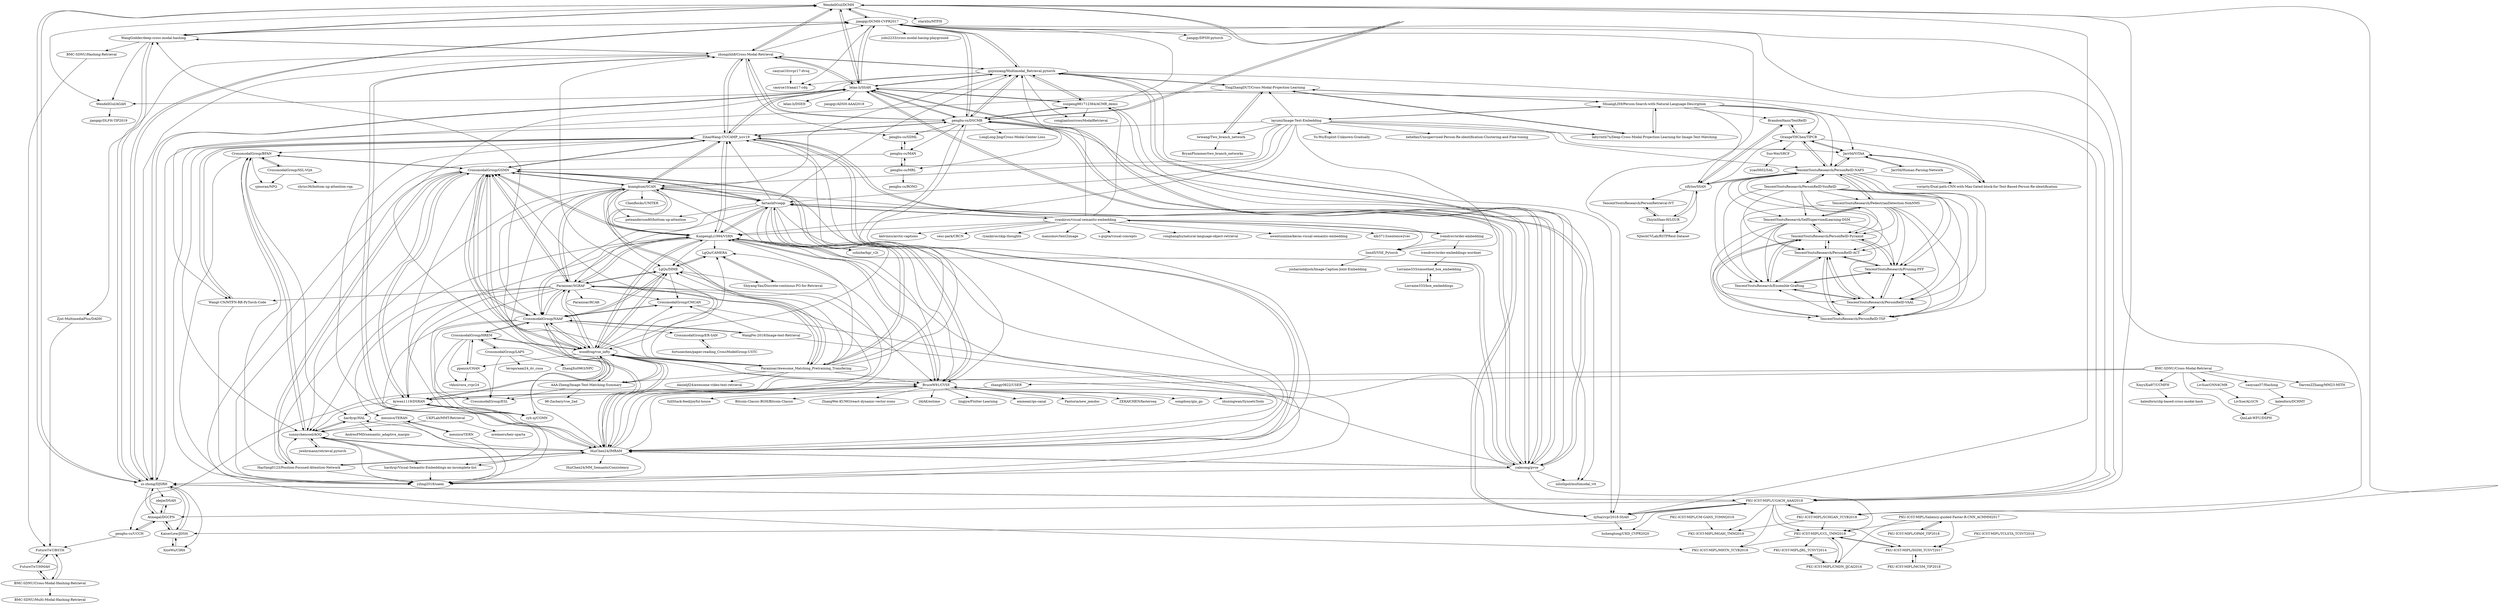 digraph G {
"WendellGul/DCMH" -> "jiangqy/DCMH-CVPR2017"
"WendellGul/DCMH" -> "WangGodder/deep-cross-modal-hashing"
"WendellGul/DCMH" -> "lelan-li/SSAH"
"WendellGul/DCMH" -> "zs-zhong/DJSRH"
"WendellGul/DCMH" -> "WendellGul/AGAH"
"WendellGul/DCMH" -> "zyfsa/cvpr2018-SSAH"
"WendellGul/DCMH" -> "starxliu/MTFH" ["e"=1]
"WendellGul/DCMH" -> "zhongzhh8/Cross-Modal-Retrieval"
"WendellGul/DCMH" -> "penghu-cs/DSCMR"
"WendellGul/DCMH" -> "PKU-ICST-MIPL/SCHGAN_TCYB2018"
"WendellGul/DCMH" -> "PKU-ICST-MIPL/UGACH_AAAI2018"
"lwwang/Two_branch_network" -> "BryanPlummer/two_branch_networks"
"lwwang/Two_branch_network" -> "YingZhangDUT/Cross-Modal-Projection-Learning"
"kuanghuei/SCAN" -> "fartashf/vsepp"
"kuanghuei/SCAN" -> "KunpengLi1994/VSRN"
"kuanghuei/SCAN" -> "CrossmodalGroup/GSMN"
"kuanghuei/SCAN" -> "Paranioar/SGRAF"
"kuanghuei/SCAN" -> "Paranioar/Awesome_Matching_Pretraining_Transfering"
"kuanghuei/SCAN" -> "woodfrog/vse_infty"
"kuanghuei/SCAN" -> "peteanderson80/bottom-up-attention" ["e"=1]
"kuanghuei/SCAN" -> "ZihaoWang-CV/CAMP_iccv19"
"kuanghuei/SCAN" -> "HuiChen24/IMRAM"
"kuanghuei/SCAN" -> "BruceW91/CVSE"
"kuanghuei/SCAN" -> "gujiuxiang/Multimodal_Retrieval.pytorch"
"kuanghuei/SCAN" -> "CrossmodalGroup/NAAF"
"kuanghuei/SCAN" -> "HaoYang0123/Position-Focused-Attention-Network"
"kuanghuei/SCAN" -> "LgQu/DIME"
"kuanghuei/SCAN" -> "ChenRocks/UNITER" ["e"=1]
"layumi/Image-Text-Embedding" -> "ShuangLI59/Person-Search-with-Natural-Language-Description"
"layumi/Image-Text-Embedding" -> "YingZhangDUT/Cross-Modal-Projection-Learning"
"layumi/Image-Text-Embedding" -> "Jarr0d/ViTAA"
"layumi/Image-Text-Embedding" -> "kuanghuei/SCAN"
"layumi/Image-Text-Embedding" -> "TencentYoutuResearch/PersonReID-NAFS"
"layumi/Image-Text-Embedding" -> "ZihaoWang-CV/CAMP_iccv19"
"layumi/Image-Text-Embedding" -> "lwwang/Two_branch_network"
"layumi/Image-Text-Embedding" -> "fartashf/vsepp"
"layumi/Image-Text-Embedding" -> "Yu-Wu/Exploit-Unknown-Gradually" ["e"=1]
"layumi/Image-Text-Embedding" -> "hehefan/Unsupervised-Person-Re-identification-Clustering-and-Fine-tuning" ["e"=1]
"layumi/Image-Text-Embedding" -> "linxd5/VSE_Pytorch"
"layumi/Image-Text-Embedding" -> "labyrinth7x/Deep-Cross-Modal-Projection-Learning-for-Image-Text-Matching"
"layumi/Image-Text-Embedding" -> "CrossmodalGroup/GSMN"
"layumi/Image-Text-Embedding" -> "KunpengLi1994/VSRN"
"lelan-li/SSAH" -> "zyfsa/cvpr2018-SSAH"
"lelan-li/SSAH" -> "jiangqy/DCMH-CVPR2017"
"lelan-li/SSAH" -> "gujiuxiang/Multimodal_Retrieval.pytorch"
"lelan-li/SSAH" -> "WendellGul/DCMH"
"lelan-li/SSAH" -> "zhongzhh8/Cross-Modal-Retrieval"
"lelan-li/SSAH" -> "zs-zhong/DJSRH"
"lelan-li/SSAH" -> "PKU-ICST-MIPL/UGACH_AAAI2018"
"lelan-li/SSAH" -> "penghu-cs/DSCMR"
"lelan-li/SSAH" -> "yalesong/pvse"
"lelan-li/SSAH" -> "lelan-li/DSEH" ["e"=1]
"lelan-li/SSAH" -> "jiangqy/ADSH-AAAI2018" ["e"=1]
"lelan-li/SSAH" -> "WendellGul/AGAH"
"lelan-li/SSAH" -> "ZihaoWang-CV/CAMP_iccv19"
"lelan-li/SSAH" -> "sunpeng981712364/ACMR_demo"
"PKU-ICST-MIPL/SCHGAN_TCYB2018" -> "PKU-ICST-MIPL/MGAH_TMM2019"
"PKU-ICST-MIPL/SCHGAN_TCYB2018" -> "PKU-ICST-MIPL/UGACH_AAAI2018"
"PKU-ICST-MIPL/SCHGAN_TCYB2018" -> "PKU-ICST-MIPL/CCL_TMM2018"
"yalesong/pvse" -> "HuiChen24/IMRAM"
"yalesong/pvse" -> "penghu-cs/DSCMR"
"yalesong/pvse" -> "lelan-li/SSAH"
"yalesong/pvse" -> "fartashf/vsepp"
"yalesong/pvse" -> "niluthpol/multimodal_vtt" ["e"=1]
"yalesong/pvse" -> "KunpengLi1994/VSRN"
"yalesong/pvse" -> "ZihaoWang-CV/CAMP_iccv19"
"yalesong/pvse" -> "gujiuxiang/Multimodal_Retrieval.pytorch"
"yalesong/pvse" -> "zs-zhong/DJSRH"
"yalesong/pvse" -> "PKU-ICST-MIPL/CCL_TMM2018"
"yalesong/pvse" -> "woodfrog/vse_infty"
"yalesong/pvse" -> "BruceW91/CVSE"
"PKU-ICST-MIPL/OPAM_TIP2018" -> "PKU-ICST-MIPL/Saliency-guided-Faster-R-CNN_ACMMM2017"
"sunpeng981712364/ACMR_demo" -> "gujiuxiang/Multimodal_Retrieval.pytorch"
"sunpeng981712364/ACMR_demo" -> "penghu-cs/DSCMR"
"sunpeng981712364/ACMR_demo" -> "congjianluo/crossModalRetrieval"
"sunpeng981712364/ACMR_demo" -> "lelan-li/SSAH"
"sunpeng981712364/ACMR_demo" -> "niluthpol/multimodal_vtt" ["e"=1]
"sunpeng981712364/ACMR_demo" -> "jiangqy/DCMH-CVPR2017"
"sunpeng981712364/ACMR_demo" -> "yalesong/pvse"
"YingZhangDUT/Cross-Modal-Projection-Learning" -> "labyrinth7x/Deep-Cross-Modal-Projection-Learning-for-Image-Text-Matching"
"YingZhangDUT/Cross-Modal-Projection-Learning" -> "ShuangLI59/Person-Search-with-Natural-Language-Description"
"YingZhangDUT/Cross-Modal-Projection-Learning" -> "gujiuxiang/Multimodal_Retrieval.pytorch"
"YingZhangDUT/Cross-Modal-Projection-Learning" -> "lwwang/Two_branch_network"
"YingZhangDUT/Cross-Modal-Projection-Learning" -> "Wangt-CN/MTFN-RR-PyTorch-Code"
"penghu-cs/SDML" -> "penghu-cs/MAN"
"labyrinth7x/Deep-Cross-Modal-Projection-Learning-for-Image-Text-Matching" -> "YingZhangDUT/Cross-Modal-Projection-Learning"
"labyrinth7x/Deep-Cross-Modal-Projection-Learning-for-Image-Text-Matching" -> "ShuangLI59/Person-Search-with-Natural-Language-Description"
"gujiuxiang/Multimodal_Retrieval.pytorch" -> "lelan-li/SSAH"
"gujiuxiang/Multimodal_Retrieval.pytorch" -> "sunpeng981712364/ACMR_demo"
"gujiuxiang/Multimodal_Retrieval.pytorch" -> "penghu-cs/DSCMR"
"gujiuxiang/Multimodal_Retrieval.pytorch" -> "zhongzhh8/Cross-Modal-Retrieval"
"gujiuxiang/Multimodal_Retrieval.pytorch" -> "jiangqy/DCMH-CVPR2017"
"gujiuxiang/Multimodal_Retrieval.pytorch" -> "YingZhangDUT/Cross-Modal-Projection-Learning"
"gujiuxiang/Multimodal_Retrieval.pytorch" -> "caoyue10/aaai17-cdq"
"gujiuxiang/Multimodal_Retrieval.pytorch" -> "zyfsa/cvpr2018-SSAH"
"gujiuxiang/Multimodal_Retrieval.pytorch" -> "yalesong/pvse"
"gujiuxiang/Multimodal_Retrieval.pytorch" -> "HuiChen24/IMRAM"
"gujiuxiang/Multimodal_Retrieval.pytorch" -> "congjianluo/crossModalRetrieval"
"gujiuxiang/Multimodal_Retrieval.pytorch" -> "PKU-ICST-MIPL/UGACH_AAAI2018"
"PKU-ICST-MIPL/UGACH_AAAI2018" -> "PKU-ICST-MIPL/SCHGAN_TCYB2018"
"PKU-ICST-MIPL/UGACH_AAAI2018" -> "huhengtong/UKD_CVPR2020"
"PKU-ICST-MIPL/UGACH_AAAI2018" -> "PKU-ICST-MIPL/MGAH_TMM2019"
"PKU-ICST-MIPL/UGACH_AAAI2018" -> "KaiserLew/JDSH"
"PKU-ICST-MIPL/UGACH_AAAI2018" -> "zyfsa/cvpr2018-SSAH"
"PKU-ICST-MIPL/UGACH_AAAI2018" -> "Atmegal/DGCPN"
"PKU-ICST-MIPL/UGACH_AAAI2018" -> "PKU-ICST-MIPL/SSDH_TCSVT2017"
"PKU-ICST-MIPL/UGACH_AAAI2018" -> "zs-zhong/DJSRH"
"PKU-ICST-MIPL/UGACH_AAAI2018" -> "PKU-ICST-MIPL/CCL_TMM2018"
"PKU-ICST-MIPL/UGACH_AAAI2018" -> "PKU-ICST-MIPL/MHTN_TCYB2018"
"penghu-cs/MAN" -> "penghu-cs/SDML"
"penghu-cs/MAN" -> "PKU-ICST-MIPL/MHTN_TCYB2018"
"penghu-cs/MAN" -> "penghu-cs/MRL"
"hardyqr/Visual-Semantic-Embeddings-an-incomplete-list" -> "sunnychencool/AOQ"
"hardyqr/Visual-Semantic-Embeddings-an-incomplete-list" -> "yiling2018/saem"
"penghu-cs/DSCMR" -> "zhongzhh8/Cross-Modal-Retrieval"
"penghu-cs/DSCMR" -> "penghu-cs/SDML"
"penghu-cs/DSCMR" -> "penghu-cs/MAN"
"penghu-cs/DSCMR" -> "ZihaoWang-CV/CAMP_iccv19"
"penghu-cs/DSCMR" -> "lelan-li/SSAH"
"penghu-cs/DSCMR" -> "gujiuxiang/Multimodal_Retrieval.pytorch"
"penghu-cs/DSCMR" -> "penghu-cs/MRL"
"penghu-cs/DSCMR" -> "sunpeng981712364/ACMR_demo"
"penghu-cs/DSCMR" -> "yalesong/pvse"
"penghu-cs/DSCMR" -> "zs-zhong/DJSRH"
"penghu-cs/DSCMR" -> "jiangqy/DCMH-CVPR2017"
"penghu-cs/DSCMR" -> "HuiChen24/IMRAM"
"penghu-cs/DSCMR" -> "WendellGul/DCMH"
"penghu-cs/DSCMR" -> "LongLong-Jing/Cross-Modal-Center-Loss"
"penghu-cs/DSCMR" -> "niluthpol/multimodal_vtt" ["e"=1]
"Lorraine333/box_embeddings" -> "Lorraine333/smoothed_box_embedding"
"Lorraine333/smoothed_box_embedding" -> "Lorraine333/box_embeddings"
"zyfsa/cvpr2018-SSAH" -> "lelan-li/SSAH"
"zyfsa/cvpr2018-SSAH" -> "huhengtong/UKD_CVPR2020"
"zyfsa/cvpr2018-SSAH" -> "PKU-ICST-MIPL/UGACH_AAAI2018"
"HaoYang0123/Position-Focused-Attention-Network" -> "yiling2018/saem"
"HaoYang0123/Position-Focused-Attention-Network" -> "sunnychencool/AOQ"
"HaoYang0123/Position-Focused-Attention-Network" -> "CrossmodalGroup/BFAN"
"HaoYang0123/Position-Focused-Attention-Network" -> "CrossmodalGroup/GSMN"
"HaoYang0123/Position-Focused-Attention-Network" -> "HuiChen24/IMRAM"
"PKU-ICST-MIPL/JRL_TCSVT2014" -> "PKU-ICST-MIPL/CMDN_IJCAI2016"
"PKU-ICST-MIPL/Saliency-guided-Faster-R-CNN_ACMMM2017" -> "PKU-ICST-MIPL/CCL_TMM2018"
"PKU-ICST-MIPL/Saliency-guided-Faster-R-CNN_ACMMM2017" -> "PKU-ICST-MIPL/SSDH_TCSVT2017"
"PKU-ICST-MIPL/Saliency-guided-Faster-R-CNN_ACMMM2017" -> "PKU-ICST-MIPL/OPAM_TIP2018"
"PKU-ICST-MIPL/Saliency-guided-Faster-R-CNN_ACMMM2017" -> "PKU-ICST-MIPL/CMDN_IJCAI2016"
"PKU-ICST-MIPL/SSDH_TCSVT2017" -> "PKU-ICST-MIPL/CCL_TMM2018"
"PKU-ICST-MIPL/SSDH_TCSVT2017" -> "PKU-ICST-MIPL/MCSM_TIP2018"
"PKU-ICST-MIPL/CMDN_IJCAI2016" -> "PKU-ICST-MIPL/JRL_TCSVT2014"
"PKU-ICST-MIPL/CMDN_IJCAI2016" -> "PKU-ICST-MIPL/CCL_TMM2018"
"PKU-ICST-MIPL/CCL_TMM2018" -> "PKU-ICST-MIPL/CMDN_IJCAI2016"
"PKU-ICST-MIPL/CCL_TMM2018" -> "PKU-ICST-MIPL/SSDH_TCSVT2017"
"PKU-ICST-MIPL/CCL_TMM2018" -> "PKU-ICST-MIPL/MHTN_TCYB2018"
"PKU-ICST-MIPL/CCL_TMM2018" -> "PKU-ICST-MIPL/JRL_TCSVT2014"
"PKU-ICST-MIPL/TCLSTA_TCSVT2018" -> "PKU-ICST-MIPL/SSDH_TCSVT2017"
"PKU-ICST-MIPL/MCSM_TIP2018" -> "PKU-ICST-MIPL/SSDH_TCSVT2017"
"PKU-ICST-MIPL/CM-GANS_TOMM2019" -> "PKU-ICST-MIPL/MGAH_TMM2019"
"HuiChen24/IMRAM" -> "ZihaoWang-CV/CAMP_iccv19"
"HuiChen24/IMRAM" -> "sunnychencool/AOQ"
"HuiChen24/IMRAM" -> "hardyqr/HAL"
"HuiChen24/IMRAM" -> "hardyqr/Visual-Semantic-Embeddings-an-incomplete-list"
"HuiChen24/IMRAM" -> "woodfrog/vse_infty"
"HuiChen24/IMRAM" -> "BruceW91/CVSE"
"HuiChen24/IMRAM" -> "HuiChen24/MM_SemanticConsistency"
"HuiChen24/IMRAM" -> "yiling2018/saem"
"HuiChen24/IMRAM" -> "HaoYang0123/Position-Focused-Attention-Network"
"HuiChen24/IMRAM" -> "LgQu/DIME"
"HuiChen24/IMRAM" -> "kywen1119/DSRAN"
"HuiChen24/IMRAM" -> "LgQu/CAMERA"
"HuiChen24/IMRAM" -> "yalesong/pvse"
"HuiChen24/IMRAM" -> "zhongzhh8/Cross-Modal-Retrieval"
"HuiChen24/IMRAM" -> "CrossmodalGroup/GSMN"
"CrossmodalGroup/SSL-VQA" -> "CrossmodalGroup/BFAN"
"CrossmodalGroup/SSL-VQA" -> "sjmoran/NPQ"
"CrossmodalGroup/SSL-VQA" -> "chrisc36/bottom-up-attention-vqa" ["e"=1]
"BruceW91/CVSE" -> "songdony/gin_go" ["e"=1]
"BruceW91/CVSE" -> "zhuxingwan/SynsetsTools" ["e"=1]
"BruceW91/CVSE" -> "fullStack-feed/joyful-house" ["e"=1]
"BruceW91/CVSE" -> "Bitcoin-Classic-BGH/Bitcoin-Classic" ["e"=1]
"BruceW91/CVSE" -> "kywen1119/DSRAN"
"BruceW91/CVSE" -> "ZhangWei-KUMO/react-dynamic-vector-icons" ["e"=1]
"BruceW91/CVSE" -> "IAIAE/estime" ["e"=1]
"BruceW91/CVSE" -> "lingjye/Flutter-Learning" ["e"=1]
"BruceW91/CVSE" -> "CrossmodalGroup/GSMN"
"BruceW91/CVSE" -> "emmeair/go-canal" ["e"=1]
"BruceW91/CVSE" -> "Pantoria/new_jemdoc" ["e"=1]
"BruceW91/CVSE" -> "ZEKAICHEN/fasterseq" ["e"=1]
"BruceW91/CVSE" -> "KunpengLi1994/VSRN"
"CrossmodalGroup/BFAN" -> "CrossmodalGroup/SSL-VQA"
"CrossmodalGroup/BFAN" -> "sunnychencool/AOQ"
"CrossmodalGroup/BFAN" -> "yiling2018/saem"
"CrossmodalGroup/BFAN" -> "hardyqr/HAL"
"CrossmodalGroup/BFAN" -> "CrossmodalGroup/GSMN"
"CrossmodalGroup/BFAN" -> "sjmoran/NPQ"
"CrossmodalGroup/GSMN" -> "KunpengLi1994/VSRN"
"CrossmodalGroup/GSMN" -> "BruceW91/CVSE"
"CrossmodalGroup/GSMN" -> "CrossmodalGroup/BFAN"
"CrossmodalGroup/GSMN" -> "Paranioar/SGRAF"
"CrossmodalGroup/GSMN" -> "CrossmodalGroup/NAAF"
"CrossmodalGroup/GSMN" -> "kywen1119/DSRAN"
"CrossmodalGroup/GSMN" -> "kuanghuei/SCAN"
"CrossmodalGroup/GSMN" -> "woodfrog/vse_infty"
"CrossmodalGroup/GSMN" -> "ZihaoWang-CV/CAMP_iccv19"
"CrossmodalGroup/GSMN" -> "yiling2018/saem"
"CrossmodalGroup/GSMN" -> "HaoYang0123/Position-Focused-Attention-Network"
"CrossmodalGroup/GSMN" -> "sunnychencool/AOQ"
"CrossmodalGroup/GSMN" -> "HuiChen24/IMRAM"
"CrossmodalGroup/GSMN" -> "fartashf/vsepp"
"CrossmodalGroup/GSMN" -> "cyh-sj/CGMN"
"mesnico/TERN" -> "mesnico/TERAN"
"mesnico/TERN" -> "yiling2018/saem"
"Wangt-CN/MTFN-RR-PyTorch-Code" -> "yiling2018/saem"
"Wangt-CN/MTFN-RR-PyTorch-Code" -> "ZihaoWang-CV/CAMP_iccv19"
"KunpengLi1994/VSRN" -> "CrossmodalGroup/GSMN"
"KunpengLi1994/VSRN" -> "kuanghuei/SCAN"
"KunpengLi1994/VSRN" -> "BruceW91/CVSE"
"KunpengLi1994/VSRN" -> "fartashf/vsepp"
"KunpengLi1994/VSRN" -> "woodfrog/vse_infty"
"KunpengLi1994/VSRN" -> "Paranioar/SGRAF"
"KunpengLi1994/VSRN" -> "LgQu/DIME"
"KunpengLi1994/VSRN" -> "kywen1119/DSRAN"
"KunpengLi1994/VSRN" -> "ZihaoWang-CV/CAMP_iccv19"
"KunpengLi1994/VSRN" -> "HuiChen24/IMRAM"
"KunpengLi1994/VSRN" -> "sunnychencool/AOQ"
"KunpengLi1994/VSRN" -> "yalesong/pvse"
"KunpengLi1994/VSRN" -> "cshizhe/hgr_v2t" ["e"=1]
"KunpengLi1994/VSRN" -> "CrossmodalGroup/NAAF"
"KunpengLi1994/VSRN" -> "LgQu/CAMERA"
"ZihaoWang-CV/CAMP_iccv19" -> "HuiChen24/IMRAM"
"ZihaoWang-CV/CAMP_iccv19" -> "penghu-cs/DSCMR"
"ZihaoWang-CV/CAMP_iccv19" -> "CrossmodalGroup/GSMN"
"ZihaoWang-CV/CAMP_iccv19" -> "sunnychencool/AOQ"
"ZihaoWang-CV/CAMP_iccv19" -> "yiling2018/saem"
"ZihaoWang-CV/CAMP_iccv19" -> "Wangt-CN/MTFN-RR-PyTorch-Code"
"ZihaoWang-CV/CAMP_iccv19" -> "KunpengLi1994/VSRN"
"ZihaoWang-CV/CAMP_iccv19" -> "BruceW91/CVSE"
"ZihaoWang-CV/CAMP_iccv19" -> "zhongzhh8/Cross-Modal-Retrieval"
"ZihaoWang-CV/CAMP_iccv19" -> "yalesong/pvse"
"ZihaoWang-CV/CAMP_iccv19" -> "CrossmodalGroup/BFAN"
"ZihaoWang-CV/CAMP_iccv19" -> "kuanghuei/SCAN"
"ZihaoWang-CV/CAMP_iccv19" -> "lelan-li/SSAH"
"ZihaoWang-CV/CAMP_iccv19" -> "hardyqr/Visual-Semantic-Embeddings-an-incomplete-list"
"WendellGul/AGAH" -> "jiangqy/DLFH-TIP2019"
"zhongzhh8/Cross-Modal-Retrieval" -> "WangGodder/deep-cross-modal-hashing"
"zhongzhh8/Cross-Modal-Retrieval" -> "penghu-cs/DSCMR"
"zhongzhh8/Cross-Modal-Retrieval" -> "lelan-li/SSAH"
"zhongzhh8/Cross-Modal-Retrieval" -> "gujiuxiang/Multimodal_Retrieval.pytorch"
"zhongzhh8/Cross-Modal-Retrieval" -> "zs-zhong/DJSRH"
"zhongzhh8/Cross-Modal-Retrieval" -> "HuiChen24/IMRAM"
"zhongzhh8/Cross-Modal-Retrieval" -> "ZihaoWang-CV/CAMP_iccv19"
"zhongzhh8/Cross-Modal-Retrieval" -> "Zjut-MultimediaPlus/DADH"
"zhongzhh8/Cross-Modal-Retrieval" -> "jiangqy/DCMH-CVPR2017"
"zhongzhh8/Cross-Modal-Retrieval" -> "WendellGul/DCMH"
"zhongzhh8/Cross-Modal-Retrieval" -> "penghu-cs/SDML"
"WangGodder/deep-cross-modal-hashing" -> "WendellGul/DCMH"
"WangGodder/deep-cross-modal-hashing" -> "zhongzhh8/Cross-Modal-Retrieval"
"WangGodder/deep-cross-modal-hashing" -> "zs-zhong/DJSRH"
"WangGodder/deep-cross-modal-hashing" -> "BMC-SDNU/Hashing-Retrieval"
"WangGodder/deep-cross-modal-hashing" -> "jiangqy/DCMH-CVPR2017"
"WangGodder/deep-cross-modal-hashing" -> "WendellGul/AGAH"
"sunnychencool/AOQ" -> "hardyqr/HAL"
"sunnychencool/AOQ" -> "CrossmodalGroup/BFAN"
"sunnychencool/AOQ" -> "hardyqr/Visual-Semantic-Embeddings-an-incomplete-list"
"sunnychencool/AOQ" -> "HuiChen24/IMRAM"
"sunnychencool/AOQ" -> "yiling2018/saem"
"sunnychencool/AOQ" -> "jwehrmann/retrieval.pytorch"
"mesnico/TERAN" -> "mesnico/TERN"
"mesnico/TERAN" -> "yiling2018/saem"
"mesnico/TERAN" -> "sunnychencool/AOQ"
"hardyqr/HAL" -> "sunnychencool/AOQ"
"hardyqr/HAL" -> "AndresPMD/semantic_adaptive_margin" ["e"=1]
"WangFei-2019/Image-text-Retrieval" -> "yiling2018/saem"
"WangFei-2019/Image-text-Retrieval" -> "CrossmodalGroup/NAAF"
"WangFei-2019/Image-text-Retrieval" -> "CrossmodalGroup/CMCAN"
"jwehrmann/retrieval.pytorch" -> "sunnychencool/AOQ"
"zs-zhong/DJSRH" -> "KaiserLew/JDSH"
"zs-zhong/DJSRH" -> "Atmegal/DGCPN"
"zs-zhong/DJSRH" -> "WendellGul/DCMH"
"zs-zhong/DJSRH" -> "jiangqy/DCMH-CVPR2017"
"zs-zhong/DJSRH" -> "PKU-ICST-MIPL/UGACH_AAAI2018"
"zs-zhong/DJSRH" -> "WangGodder/deep-cross-modal-hashing"
"zs-zhong/DJSRH" -> "XizeWu/CIRH"
"zs-zhong/DJSRH" -> "idejie/DSAH"
"zs-zhong/DJSRH" -> "lelan-li/SSAH"
"Jarr0d/ViTAA" -> "voriarty/Dual-path-CNN-with-Max-Gated-block-for-Text-Based-Person-Re-identification"
"Jarr0d/ViTAA" -> "Jarr0d/Human-Parsing-Network"
"Jarr0d/ViTAA" -> "TencentYoutuResearch/PersonReID-NAFS"
"Jarr0d/ViTAA" -> "OrangeYHChen/TIPCB"
"Zjut-MultimediaPlus/DADH" -> "FutureTwT/BSTH"
"idejie/DSAH" -> "Atmegal/DGCPN"
"Jarr0d/Human-Parsing-Network" -> "Jarr0d/ViTAA"
"voriarty/Dual-path-CNN-with-Max-Gated-block-for-Text-Based-Person-Re-identification" -> "Jarr0d/ViTAA"
"KaiserLew/JDSH" -> "Atmegal/DGCPN"
"KaiserLew/JDSH" -> "XizeWu/CIRH"
"KaiserLew/JDSH" -> "zs-zhong/DJSRH"
"Paranioar/SGRAF" -> "woodfrog/vse_infty"
"Paranioar/SGRAF" -> "CrossmodalGroup/NAAF"
"Paranioar/SGRAF" -> "Paranioar/Awesome_Matching_Pretraining_Transfering"
"Paranioar/SGRAF" -> "CrossmodalGroup/GSMN"
"Paranioar/SGRAF" -> "LgQu/DIME"
"Paranioar/SGRAF" -> "BruceW91/CVSE"
"Paranioar/SGRAF" -> "kuanghuei/SCAN"
"Paranioar/SGRAF" -> "KunpengLi1994/VSRN"
"Paranioar/SGRAF" -> "HuiChen24/IMRAM"
"Paranioar/SGRAF" -> "kywen1119/DSRAN"
"Paranioar/SGRAF" -> "CrossmodalGroup/CMCAN"
"Paranioar/SGRAF" -> "Paranioar/RCAR"
"Paranioar/SGRAF" -> "cyh-sj/CGMN"
"Paranioar/SGRAF" -> "mesnico/TERAN"
"Paranioar/SGRAF" -> "Wangt-CN/MTFN-RR-PyTorch-Code"
"kywen1119/DSRAN" -> "BruceW91/CVSE"
"kywen1119/DSRAN" -> "sunnychencool/AOQ"
"kywen1119/DSRAN" -> "CrossmodalGroup/GSMN"
"kywen1119/DSRAN" -> "cyh-sj/CGMN"
"kywen1119/DSRAN" -> "woodfrog/vse_infty"
"kywen1119/DSRAN" -> "hardyqr/HAL"
"kywen1119/DSRAN" -> "HuiChen24/IMRAM"
"TencentYoutuResearch/PersonReID-YouReID" -> "TencentYoutuResearch/PersonReID-Pyramid"
"TencentYoutuResearch/PersonReID-YouReID" -> "TencentYoutuResearch/PersonReID-ACT"
"TencentYoutuResearch/PersonReID-YouReID" -> "TencentYoutuResearch/PersonReID-VAAL"
"TencentYoutuResearch/PersonReID-YouReID" -> "TencentYoutuResearch/Ensemble-Grafting"
"TencentYoutuResearch/PersonReID-YouReID" -> "TencentYoutuResearch/PersonReID-TSF"
"TencentYoutuResearch/PersonReID-YouReID" -> "TencentYoutuResearch/Pruning-PFF"
"TencentYoutuResearch/PersonReID-YouReID" -> "TencentYoutuResearch/SelfSupervisedLearning-DSM"
"TencentYoutuResearch/PersonReID-YouReID" -> "TencentYoutuResearch/PersonReID-NAFS"
"TencentYoutuResearch/PersonReID-YouReID" -> "TencentYoutuResearch/PedestrianDetection-NohNMS"
"TencentYoutuResearch/PersonReID-NAFS" -> "TencentYoutuResearch/Ensemble-Grafting"
"TencentYoutuResearch/PersonReID-NAFS" -> "TencentYoutuResearch/PersonReID-Pyramid"
"TencentYoutuResearch/PersonReID-NAFS" -> "TencentYoutuResearch/PersonReID-VAAL"
"TencentYoutuResearch/PersonReID-NAFS" -> "TencentYoutuResearch/PedestrianDetection-NohNMS"
"TencentYoutuResearch/PersonReID-NAFS" -> "TencentYoutuResearch/SelfSupervisedLearning-DSM"
"TencentYoutuResearch/PersonReID-NAFS" -> "zifyloo/SSAN"
"TencentYoutuResearch/PersonReID-NAFS" -> "TencentYoutuResearch/PersonReID-TSF"
"TencentYoutuResearch/PersonReID-NAFS" -> "TencentYoutuResearch/PersonReID-ACT"
"TencentYoutuResearch/PersonReID-NAFS" -> "voriarty/Dual-path-CNN-with-Max-Gated-block-for-Text-Based-Person-Re-identification"
"TencentYoutuResearch/PersonReID-NAFS" -> "TencentYoutuResearch/Pruning-PFF"
"TencentYoutuResearch/PersonReID-NAFS" -> "TencentYoutuResearch/PersonReID-YouReID"
"TencentYoutuResearch/PersonReID-NAFS" -> "OrangeYHChen/TIPCB"
"TencentYoutuResearch/PersonReID-NAFS" -> "Jarr0d/ViTAA"
"zifyloo/SSAN" -> "ZhiyinShao-H/LGUR"
"zifyloo/SSAN" -> "TencentYoutuResearch/PersonReID-NAFS"
"zifyloo/SSAN" -> "TencentYoutuResearch/PersonRetrieval-IVT"
"zifyloo/SSAN" -> "OrangeYHChen/TIPCB"
"zifyloo/SSAN" -> "NjtechCVLab/RSTPReid-Dataset"
"zifyloo/SSAN" -> "BrandonHanx/TextReID"
"woodfrog/vse_infty" -> "CrossmodalGroup/NAAF"
"woodfrog/vse_infty" -> "Paranioar/SGRAF"
"woodfrog/vse_infty" -> "LgQu/DIME"
"woodfrog/vse_infty" -> "KunpengLi1994/VSRN"
"woodfrog/vse_infty" -> "LgQu/CAMERA"
"woodfrog/vse_infty" -> "CrossmodalGroup/GSMN"
"woodfrog/vse_infty" -> "Paranioar/Awesome_Matching_Pretraining_Transfering"
"woodfrog/vse_infty" -> "CrossmodalGroup/CMCAN"
"woodfrog/vse_infty" -> "AAA-Zheng/Image-Text-Matching-Summary"
"woodfrog/vse_infty" -> "HuiChen24/IMRAM"
"woodfrog/vse_infty" -> "ppanzx/CHAN"
"woodfrog/vse_infty" -> "kywen1119/DSRAN"
"woodfrog/vse_infty" -> "CrossmodalGroup/HREM"
"woodfrog/vse_infty" -> "BruceW91/CVSE"
"woodfrog/vse_infty" -> "cyh-sj/CGMN"
"Paranioar/Awesome_Matching_Pretraining_Transfering" -> "Paranioar/SGRAF"
"Paranioar/Awesome_Matching_Pretraining_Transfering" -> "woodfrog/vse_infty"
"Paranioar/Awesome_Matching_Pretraining_Transfering" -> "kuanghuei/SCAN"
"Paranioar/Awesome_Matching_Pretraining_Transfering" -> "CrossmodalGroup/GSMN"
"Paranioar/Awesome_Matching_Pretraining_Transfering" -> "LgQu/DIME"
"Paranioar/Awesome_Matching_Pretraining_Transfering" -> "AAA-Zheng/Image-Text-Matching-Summary"
"Paranioar/Awesome_Matching_Pretraining_Transfering" -> "BruceW91/CVSE"
"Paranioar/Awesome_Matching_Pretraining_Transfering" -> "KunpengLi1994/VSRN"
"Paranioar/Awesome_Matching_Pretraining_Transfering" -> "danieljf24/awesome-video-text-retrieval" ["e"=1]
"Paranioar/Awesome_Matching_Pretraining_Transfering" -> "fartashf/vsepp"
"Paranioar/Awesome_Matching_Pretraining_Transfering" -> "zhongzhh8/Cross-Modal-Retrieval"
"Paranioar/Awesome_Matching_Pretraining_Transfering" -> "WangGodder/deep-cross-modal-hashing"
"Paranioar/Awesome_Matching_Pretraining_Transfering" -> "ZihaoWang-CV/CAMP_iccv19"
"Paranioar/Awesome_Matching_Pretraining_Transfering" -> "penghu-cs/DSCMR"
"Paranioar/Awesome_Matching_Pretraining_Transfering" -> "HuiChen24/IMRAM"
"penghu-cs/MRL" -> "penghu-cs/MAN"
"penghu-cs/MRL" -> "penghu-cs/RONO"
"Shiyang-Yan/Discrete-continous-PG-for-Retrieval" -> "LgQu/CAMERA"
"LgQu/DIME" -> "LgQu/CAMERA"
"LgQu/DIME" -> "woodfrog/vse_infty"
"LgQu/DIME" -> "CrossmodalGroup/CMCAN"
"LgQu/DIME" -> "Paranioar/SGRAF"
"LgQu/DIME" -> "Shiyang-Yan/Discrete-continous-PG-for-Retrieval"
"LgQu/DIME" -> "CrossmodalGroup/NAAF"
"LgQu/CAMERA" -> "LgQu/DIME"
"LgQu/CAMERA" -> "Shiyang-Yan/Discrete-continous-PG-for-Retrieval"
"BrandonHanx/TextReID" -> "OrangeYHChen/TIPCB"
"BrandonHanx/TextReID" -> "zifyloo/SSAN"
"UKPLab/MMT-Retrieval" -> "nreimers/beir-sparta"
"UKPLab/MMT-Retrieval" -> "sunnychencool/AOQ"
"OrangeYHChen/TIPCB" -> "BrandonHanx/TextReID"
"OrangeYHChen/TIPCB" -> "TencentYoutuResearch/PersonReID-NAFS"
"OrangeYHChen/TIPCB" -> "voriarty/Dual-path-CNN-with-Max-Gated-block-for-Text-Based-Person-Re-identification"
"OrangeYHChen/TIPCB" -> "Suo-Wei/SRCF"
"OrangeYHChen/TIPCB" -> "Jarr0d/ViTAA"
"Atmegal/DGCPN" -> "KaiserLew/JDSH"
"Atmegal/DGCPN" -> "idejie/DSAH"
"Atmegal/DGCPN" -> "penghu-cs/UCCH"
"Atmegal/DGCPN" -> "zs-zhong/DJSRH"
"TencentYoutuResearch/PersonReID-Pyramid" -> "TencentYoutuResearch/Ensemble-Grafting"
"TencentYoutuResearch/PersonReID-Pyramid" -> "TencentYoutuResearch/Pruning-PFF"
"TencentYoutuResearch/PersonReID-Pyramid" -> "TencentYoutuResearch/PersonReID-VAAL"
"TencentYoutuResearch/PersonReID-Pyramid" -> "TencentYoutuResearch/PersonReID-TSF"
"TencentYoutuResearch/PersonReID-Pyramid" -> "TencentYoutuResearch/PersonReID-ACT"
"TencentYoutuResearch/PersonReID-Pyramid" -> "TencentYoutuResearch/SelfSupervisedLearning-DSM"
"TencentYoutuResearch/Ensemble-Grafting" -> "TencentYoutuResearch/Pruning-PFF"
"TencentYoutuResearch/Ensemble-Grafting" -> "TencentYoutuResearch/PersonReID-VAAL"
"TencentYoutuResearch/Ensemble-Grafting" -> "TencentYoutuResearch/PersonReID-Pyramid"
"TencentYoutuResearch/Ensemble-Grafting" -> "TencentYoutuResearch/PersonReID-ACT"
"TencentYoutuResearch/PedestrianDetection-NohNMS" -> "TencentYoutuResearch/Ensemble-Grafting"
"TencentYoutuResearch/PedestrianDetection-NohNMS" -> "TencentYoutuResearch/PersonReID-VAAL"
"TencentYoutuResearch/PedestrianDetection-NohNMS" -> "TencentYoutuResearch/PersonReID-Pyramid"
"TencentYoutuResearch/PedestrianDetection-NohNMS" -> "TencentYoutuResearch/PersonReID-TSF"
"TencentYoutuResearch/PedestrianDetection-NohNMS" -> "TencentYoutuResearch/SelfSupervisedLearning-DSM"
"TencentYoutuResearch/PedestrianDetection-NohNMS" -> "TencentYoutuResearch/PersonReID-ACT"
"TencentYoutuResearch/PedestrianDetection-NohNMS" -> "TencentYoutuResearch/Pruning-PFF"
"TencentYoutuResearch/PedestrianDetection-NohNMS" -> "TencentYoutuResearch/PersonReID-NAFS"
"TencentYoutuResearch/PersonReID-ACT" -> "TencentYoutuResearch/PersonReID-VAAL"
"TencentYoutuResearch/PersonReID-ACT" -> "TencentYoutuResearch/Ensemble-Grafting"
"TencentYoutuResearch/PersonReID-ACT" -> "TencentYoutuResearch/Pruning-PFF"
"TencentYoutuResearch/PersonReID-ACT" -> "TencentYoutuResearch/PersonReID-TSF"
"TencentYoutuResearch/PersonReID-ACT" -> "TencentYoutuResearch/PersonReID-Pyramid"
"TencentYoutuResearch/Pruning-PFF" -> "TencentYoutuResearch/Ensemble-Grafting"
"TencentYoutuResearch/Pruning-PFF" -> "TencentYoutuResearch/PersonReID-ACT"
"TencentYoutuResearch/Pruning-PFF" -> "TencentYoutuResearch/PersonReID-VAAL"
"TencentYoutuResearch/Pruning-PFF" -> "TencentYoutuResearch/PersonReID-Pyramid"
"TencentYoutuResearch/SelfSupervisedLearning-DSM" -> "TencentYoutuResearch/Ensemble-Grafting"
"TencentYoutuResearch/SelfSupervisedLearning-DSM" -> "TencentYoutuResearch/Pruning-PFF"
"TencentYoutuResearch/SelfSupervisedLearning-DSM" -> "TencentYoutuResearch/PersonReID-ACT"
"TencentYoutuResearch/SelfSupervisedLearning-DSM" -> "TencentYoutuResearch/PersonReID-Pyramid"
"TencentYoutuResearch/SelfSupervisedLearning-DSM" -> "TencentYoutuResearch/PersonReID-VAAL"
"TencentYoutuResearch/SelfSupervisedLearning-DSM" -> "TencentYoutuResearch/PersonReID-TSF"
"TencentYoutuResearch/SelfSupervisedLearning-DSM" -> "TencentYoutuResearch/PedestrianDetection-NohNMS"
"TencentYoutuResearch/PersonReID-TSF" -> "TencentYoutuResearch/PersonReID-VAAL"
"TencentYoutuResearch/PersonReID-TSF" -> "TencentYoutuResearch/Ensemble-Grafting"
"TencentYoutuResearch/PersonReID-TSF" -> "TencentYoutuResearch/PersonReID-ACT"
"TencentYoutuResearch/PersonReID-TSF" -> "TencentYoutuResearch/PersonReID-Pyramid"
"TencentYoutuResearch/PersonReID-TSF" -> "TencentYoutuResearch/Pruning-PFF"
"TencentYoutuResearch/PersonReID-VAAL" -> "TencentYoutuResearch/Ensemble-Grafting"
"TencentYoutuResearch/PersonReID-VAAL" -> "TencentYoutuResearch/PersonReID-TSF"
"TencentYoutuResearch/PersonReID-VAAL" -> "TencentYoutuResearch/PersonReID-ACT"
"TencentYoutuResearch/PersonReID-VAAL" -> "TencentYoutuResearch/Pruning-PFF"
"CrossmodalGroup/NAAF" -> "woodfrog/vse_infty"
"CrossmodalGroup/NAAF" -> "CrossmodalGroup/CMCAN"
"CrossmodalGroup/NAAF" -> "Paranioar/SGRAF"
"CrossmodalGroup/NAAF" -> "CrossmodalGroup/GSMN"
"CrossmodalGroup/NAAF" -> "WangFei-2019/Image-text-Retrieval"
"CrossmodalGroup/NAAF" -> "LgQu/DIME"
"CrossmodalGroup/NAAF" -> "AAA-Zheng/Image-Text-Matching-Summary"
"CrossmodalGroup/NAAF" -> "CrossmodalGroup/HREM"
"CrossmodalGroup/NAAF" -> "yiling2018/saem"
"CrossmodalGroup/NAAF" -> "CrossmodalGroup/ER-SAN"
"CrossmodalGroup/NAAF" -> "cyh-sj/CGMN"
"ryankiros/visual-semantic-embedding" -> "fartashf/vsepp"
"ryankiros/visual-semantic-embedding" -> "ivendrov/order-embedding"
"ryankiros/visual-semantic-embedding" -> "linxd5/VSE_Pytorch"
"ryankiros/visual-semantic-embedding" -> "kelvinxu/arctic-captions" ["e"=1]
"ryankiros/visual-semantic-embedding" -> "cesc-park/CRCN"
"ryankiros/visual-semantic-embedding" -> "gujiuxiang/Multimodal_Retrieval.pytorch"
"ryankiros/visual-semantic-embedding" -> "ryankiros/skip-thoughts" ["e"=1]
"ryankiros/visual-semantic-embedding" -> "mansimov/text2image" ["e"=1]
"ryankiros/visual-semantic-embedding" -> "s-gupta/visual-concepts" ["e"=1]
"ryankiros/visual-semantic-embedding" -> "ronghanghu/natural-language-object-retrieval" ["e"=1]
"ryankiros/visual-semantic-embedding" -> "kuanghuei/SCAN"
"ryankiros/visual-semantic-embedding" -> "KunpengLi1994/VSRN"
"ryankiros/visual-semantic-embedding" -> "sunpeng981712364/ACMR_demo"
"ryankiros/visual-semantic-embedding" -> "awentzonline/keras-visual-semantic-embedding"
"ryankiros/visual-semantic-embedding" -> "klb3713/sentence2vec" ["e"=1]
"penghu-cs/UCCH" -> "Atmegal/DGCPN"
"penghu-cs/UCCH" -> "FutureTwT/BSTH"
"BMC-SDNU/Hashing-Retrieval" -> "FutureTwT/BSTH"
"ivendrov/order-embedding" -> "ivendrov/order-embeddings-wordnet"
"ivendrov/order-embedding" -> "ryankiros/visual-semantic-embedding"
"ivendrov/order-embedding" -> "linxd5/VSE_Pytorch"
"FutureTwT/HMAH" -> "FutureTwT/BSTH"
"FutureTwT/HMAH" -> "BMC-SDNU/Cross-Modal-Hashing-Retrieval"
"LivXue/GNN4CMR" -> "LivXue/ALGCN"
"XizeWu/CIRH" -> "KaiserLew/JDSH"
"CrossmodalGroup/CMCAN" -> "CrossmodalGroup/NAAF"
"CrossmodalGroup/CMCAN" -> "yiling2018/saem"
"BMC-SDNU/Cross-Modal-Hashing-Retrieval" -> "FutureTwT/BSTH"
"BMC-SDNU/Cross-Modal-Hashing-Retrieval" -> "BMC-SDNU/Multi-Modal-Hashing-Retrieval"
"BMC-SDNU/Cross-Modal-Hashing-Retrieval" -> "FutureTwT/HMAH"
"CrossmodalGroup/ER-SAN" -> "fortunechen/paper-reading_CrossModelGroup-USTC"
"kalenforn/DCHMT" -> "QinLab-WFU/DSPH"
"ivendrov/order-embeddings-wordnet" -> "Lorraine333/smoothed_box_embedding"
"ZhiyinShao-H/LGUR" -> "TencentYoutuResearch/PersonRetrieval-IVT"
"ZhiyinShao-H/LGUR" -> "zifyloo/SSAN"
"ZhiyinShao-H/LGUR" -> "NjtechCVLab/RSTPReid-Dataset"
"TencentYoutuResearch/PersonRetrieval-IVT" -> "ZhiyinShao-H/LGUR"
"AAA-Zheng/Image-Text-Matching-Summary" -> "woodfrog/vse_infty"
"AAA-Zheng/Image-Text-Matching-Summary" -> "CrossmodalGroup/NAAF"
"AAA-Zheng/Image-Text-Matching-Summary" -> "96-Zachary/vse_2ad"
"AAA-Zheng/Image-Text-Matching-Summary" -> "CrossmodalGroup/ESL"
"zhangy0822/USER" -> "CrossmodalGroup/ESL"
"fortunechen/paper-reading_CrossModelGroup-USTC" -> "CrossmodalGroup/ER-SAN"
"Suo-Wei/SRCF" -> "ycao5602/SAL"
"FutureTwT/BSTH" -> "BMC-SDNU/Cross-Modal-Hashing-Retrieval"
"FutureTwT/BSTH" -> "FutureTwT/HMAH"
"BMC-SDNU/Cross-Modal-Retrieval" -> "penghu-cs/UCCH"
"BMC-SDNU/Cross-Modal-Retrieval" -> "caoyuan57/Hashing"
"BMC-SDNU/Cross-Modal-Retrieval" -> "XinyuXia97/UCMFH"
"BMC-SDNU/Cross-Modal-Retrieval" -> "DarrenZZhang/MM23-MITH"
"BMC-SDNU/Cross-Modal-Retrieval" -> "LivXue/GNN4CMR"
"BMC-SDNU/Cross-Modal-Retrieval" -> "zhangy0822/USER"
"BMC-SDNU/Cross-Modal-Retrieval" -> "QinLab-WFU/DSPH"
"CrossmodalGroup/HREM" -> "vkhoi/cora_cvpr24"
"CrossmodalGroup/HREM" -> "ppanzx/CHAN"
"CrossmodalGroup/HREM" -> "CrossmodalGroup/ESL"
"CrossmodalGroup/HREM" -> "CrossmodalGroup/LAPS"
"CrossmodalGroup/HREM" -> "woodfrog/vse_infty"
"CrossmodalGroup/HREM" -> "CrossmodalGroup/NAAF"
"ppanzx/CHAN" -> "CrossmodalGroup/HREM"
"ppanzx/CHAN" -> "CrossmodalGroup/ESL"
"ppanzx/CHAN" -> "vkhoi/cora_cvpr24"
"XinyuXia97/UCMFH" -> "kalenforn/clip-based-cross-modal-hash"
"caoyuan57/Hashing" -> "kalenforn/DCHMT"
"CrossmodalGroup/LAPS" -> "lerogo/aaai24_itr_cusa"
"CrossmodalGroup/LAPS" -> "CrossmodalGroup/ESL"
"CrossmodalGroup/LAPS" -> "CrossmodalGroup/HREM"
"CrossmodalGroup/LAPS" -> "ZhangXu0963/NPC" ["e"=1]
"caoyue10/cvpr17-dvsq" -> "caoyue10/aaai17-cdq"
"jiangqy/DCMH-CVPR2017" -> "WendellGul/DCMH"
"jiangqy/DCMH-CVPR2017" -> "lelan-li/SSAH"
"jiangqy/DCMH-CVPR2017" -> "zs-zhong/DJSRH"
"jiangqy/DCMH-CVPR2017" -> "PKU-ICST-MIPL/SCHGAN_TCYB2018"
"jiangqy/DCMH-CVPR2017" -> "zyfsa/cvpr2018-SSAH"
"jiangqy/DCMH-CVPR2017" -> "PKU-ICST-MIPL/UGACH_AAAI2018"
"jiangqy/DCMH-CVPR2017" -> "gujiuxiang/Multimodal_Retrieval.pytorch"
"jiangqy/DCMH-CVPR2017" -> "penghu-cs/DSCMR"
"jiangqy/DCMH-CVPR2017" -> "caoyue10/aaai17-cdq"
"jiangqy/DCMH-CVPR2017" -> "jiangqy/DPSH-pytorch" ["e"=1]
"jiangqy/DCMH-CVPR2017" -> "yolo2233/cross-modal-hasing-playground"
"jiangqy/DCMH-CVPR2017" -> "WangGodder/deep-cross-modal-hashing"
"fartashf/vsepp" -> "kuanghuei/SCAN"
"fartashf/vsepp" -> "KunpengLi1994/VSRN"
"fartashf/vsepp" -> "ryankiros/visual-semantic-embedding"
"fartashf/vsepp" -> "CrossmodalGroup/GSMN"
"fartashf/vsepp" -> "yalesong/pvse"
"fartashf/vsepp" -> "woodfrog/vse_infty"
"fartashf/vsepp" -> "peteanderson80/bottom-up-attention" ["e"=1]
"fartashf/vsepp" -> "HuiChen24/IMRAM"
"fartashf/vsepp" -> "Paranioar/Awesome_Matching_Pretraining_Transfering"
"fartashf/vsepp" -> "Paranioar/SGRAF"
"fartashf/vsepp" -> "cshizhe/hgr_v2t" ["e"=1]
"fartashf/vsepp" -> "ZihaoWang-CV/CAMP_iccv19"
"fartashf/vsepp" -> "CrossmodalGroup/NAAF"
"fartashf/vsepp" -> "BruceW91/CVSE"
"fartashf/vsepp" -> "gujiuxiang/Multimodal_Retrieval.pytorch"
"linxd5/VSE_Pytorch" -> "josharnoldjosh/Image-Caption-Joint-Embedding"
"ShuangLI59/Person-Search-with-Natural-Language-Description" -> "Jarr0d/ViTAA"
"ShuangLI59/Person-Search-with-Natural-Language-Description" -> "layumi/Image-Text-Embedding"
"ShuangLI59/Person-Search-with-Natural-Language-Description" -> "YingZhangDUT/Cross-Modal-Projection-Learning"
"ShuangLI59/Person-Search-with-Natural-Language-Description" -> "zifyloo/SSAN"
"ShuangLI59/Person-Search-with-Natural-Language-Description" -> "OrangeYHChen/TIPCB"
"ShuangLI59/Person-Search-with-Natural-Language-Description" -> "labyrinth7x/Deep-Cross-Modal-Projection-Learning-for-Image-Text-Matching"
"ShuangLI59/Person-Search-with-Natural-Language-Description" -> "TencentYoutuResearch/PersonReID-NAFS"
"ShuangLI59/Person-Search-with-Natural-Language-Description" -> "BrandonHanx/TextReID"
"WendellGul/DCMH" ["l"="58.222,8.255"]
"jiangqy/DCMH-CVPR2017" ["l"="58.223,8.272"]
"WangGodder/deep-cross-modal-hashing" ["l"="58.23,8.235"]
"lelan-li/SSAH" ["l"="58.239,8.268"]
"zs-zhong/DJSRH" ["l"="58.212,8.244"]
"WendellGul/AGAH" ["l"="58.202,8.234"]
"zyfsa/cvpr2018-SSAH" ["l"="58.209,8.278"]
"starxliu/MTFH" ["l"="57.865,9.504"]
"zhongzhh8/Cross-Modal-Retrieval" ["l"="58.253,8.245"]
"penghu-cs/DSCMR" ["l"="58.25,8.259"]
"PKU-ICST-MIPL/SCHGAN_TCYB2018" ["l"="58.191,8.273"]
"PKU-ICST-MIPL/UGACH_AAAI2018" ["l"="58.198,8.261"]
"lwwang/Two_branch_network" ["l"="58.293,8.366"]
"BryanPlummer/two_branch_networks" ["l"="58.315,8.393"]
"YingZhangDUT/Cross-Modal-Projection-Learning" ["l"="58.27,8.341"]
"kuanghuei/SCAN" ["l"="58.297,8.273"]
"fartashf/vsepp" ["l"="58.307,8.289"]
"KunpengLi1994/VSRN" ["l"="58.311,8.265"]
"CrossmodalGroup/GSMN" ["l"="58.324,8.258"]
"Paranioar/SGRAF" ["l"="58.314,8.243"]
"Paranioar/Awesome_Matching_Pretraining_Transfering" ["l"="58.287,8.243"]
"woodfrog/vse_infty" ["l"="58.31,8.228"]
"peteanderson80/bottom-up-attention" ["l"="48.645,31.994"]
"ZihaoWang-CV/CAMP_iccv19" ["l"="58.288,8.262"]
"HuiChen24/IMRAM" ["l"="58.305,8.252"]
"BruceW91/CVSE" ["l"="58.324,8.275"]
"gujiuxiang/Multimodal_Retrieval.pytorch" ["l"="58.256,8.285"]
"CrossmodalGroup/NAAF" ["l"="58.322,8.22"]
"HaoYang0123/Position-Focused-Attention-Network" ["l"="58.341,8.269"]
"LgQu/DIME" ["l"="58.325,8.24"]
"ChenRocks/UNITER" ["l"="48.714,31.993"]
"layumi/Image-Text-Embedding" ["l"="58.293,8.339"]
"ShuangLI59/Person-Search-with-Natural-Language-Description" ["l"="58.277,8.386"]
"Jarr0d/ViTAA" ["l"="58.261,8.402"]
"TencentYoutuResearch/PersonReID-NAFS" ["l"="58.267,8.435"]
"Yu-Wu/Exploit-Unknown-Gradually" ["l"="55.977,32.72"]
"hehefan/Unsupervised-Person-Re-identification-Clustering-and-Fine-tuning" ["l"="55.98,32.734"]
"linxd5/VSE_Pytorch" ["l"="58.335,8.362"]
"labyrinth7x/Deep-Cross-Modal-Projection-Learning-for-Image-Text-Matching" ["l"="58.266,8.365"]
"yalesong/pvse" ["l"="58.27,8.269"]
"lelan-li/DSEH" ["l"="57.89,9.273"]
"jiangqy/ADSH-AAAI2018" ["l"="58.005,9.23"]
"sunpeng981712364/ACMR_demo" ["l"="58.254,8.297"]
"PKU-ICST-MIPL/MGAH_TMM2019" ["l"="58.162,8.258"]
"PKU-ICST-MIPL/CCL_TMM2018" ["l"="58.178,8.282"]
"niluthpol/multimodal_vtt" ["l"="48.004,32.945"]
"PKU-ICST-MIPL/OPAM_TIP2018" ["l"="58.11,8.307"]
"PKU-ICST-MIPL/Saliency-guided-Faster-R-CNN_ACMMM2017" ["l"="58.137,8.296"]
"congjianluo/crossModalRetrieval" ["l"="58.242,8.317"]
"Wangt-CN/MTFN-RR-PyTorch-Code" ["l"="58.287,8.292"]
"penghu-cs/SDML" ["l"="58.243,8.223"]
"penghu-cs/MAN" ["l"="58.222,8.221"]
"caoyue10/aaai17-cdq" ["l"="58.212,8.313"]
"huhengtong/UKD_CVPR2020" ["l"="58.176,8.269"]
"KaiserLew/JDSH" ["l"="58.188,8.235"]
"Atmegal/DGCPN" ["l"="58.186,8.216"]
"PKU-ICST-MIPL/SSDH_TCSVT2017" ["l"="58.154,8.276"]
"PKU-ICST-MIPL/MHTN_TCYB2018" ["l"="58.185,8.25"]
"penghu-cs/MRL" ["l"="58.235,8.205"]
"hardyqr/Visual-Semantic-Embeddings-an-incomplete-list" ["l"="58.332,8.228"]
"sunnychencool/AOQ" ["l"="58.349,8.243"]
"yiling2018/saem" ["l"="58.339,8.24"]
"LongLong-Jing/Cross-Modal-Center-Loss" ["l"="58.223,8.296"]
"Lorraine333/box_embeddings" ["l"="58.446,8.415"]
"Lorraine333/smoothed_box_embedding" ["l"="58.429,8.402"]
"CrossmodalGroup/BFAN" ["l"="58.359,8.262"]
"PKU-ICST-MIPL/JRL_TCSVT2014" ["l"="58.161,8.304"]
"PKU-ICST-MIPL/CMDN_IJCAI2016" ["l"="58.157,8.292"]
"PKU-ICST-MIPL/MCSM_TIP2018" ["l"="58.135,8.275"]
"PKU-ICST-MIPL/TCLSTA_TCSVT2018" ["l"="58.12,8.273"]
"PKU-ICST-MIPL/CM-GANS_TOMM2019" ["l"="58.134,8.247"]
"hardyqr/HAL" ["l"="58.362,8.25"]
"HuiChen24/MM_SemanticConsistency" ["l"="58.283,8.219"]
"kywen1119/DSRAN" ["l"="58.334,8.25"]
"LgQu/CAMERA" ["l"="58.342,8.257"]
"CrossmodalGroup/SSL-VQA" ["l"="58.393,8.268"]
"sjmoran/NPQ" ["l"="58.385,8.28"]
"chrisc36/bottom-up-attention-vqa" ["l"="48.686,32.191"]
"songdony/gin_go" ["l"="50.39,2.802"]
"zhuxingwan/SynsetsTools" ["l"="50.481,2.788"]
"fullStack-feed/joyful-house" ["l"="50.464,2.787"]
"Bitcoin-Classic-BGH/Bitcoin-Classic" ["l"="50.499,2.784"]
"ZhangWei-KUMO/react-dynamic-vector-icons" ["l"="50.356,2.809"]
"IAIAE/estime" ["l"="50.4,2.79"]
"lingjye/Flutter-Learning" ["l"="50.382,2.816"]
"emmeair/go-canal" ["l"="50.484,2.812"]
"Pantoria/new_jemdoc" ["l"="50.359,2.832"]
"ZEKAICHEN/fasterseq" ["l"="50.365,2.785"]
"cyh-sj/CGMN" ["l"="58.344,8.224"]
"mesnico/TERN" ["l"="58.388,8.231"]
"mesnico/TERAN" ["l"="58.368,8.23"]
"cshizhe/hgr_v2t" ["l"="47.99,32.971"]
"jiangqy/DLFH-TIP2019" ["l"="58.166,8.219"]
"Zjut-MultimediaPlus/DADH" ["l"="58.22,8.192"]
"BMC-SDNU/Hashing-Retrieval" ["l"="58.202,8.192"]
"jwehrmann/retrieval.pytorch" ["l"="58.375,8.216"]
"AndresPMD/semantic_adaptive_margin" ["l"="46.189,5.988"]
"WangFei-2019/Image-text-Retrieval" ["l"="58.347,8.203"]
"CrossmodalGroup/CMCAN" ["l"="58.334,8.212"]
"XizeWu/CIRH" ["l"="58.174,8.237"]
"idejie/DSAH" ["l"="58.201,8.213"]
"voriarty/Dual-path-CNN-with-Max-Gated-block-for-Text-Based-Person-Re-identification" ["l"="58.25,8.418"]
"Jarr0d/Human-Parsing-Network" ["l"="58.24,8.404"]
"OrangeYHChen/TIPCB" ["l"="58.266,8.418"]
"FutureTwT/BSTH" ["l"="58.191,8.163"]
"Paranioar/RCAR" ["l"="58.286,8.202"]
"TencentYoutuResearch/PersonReID-YouReID" ["l"="58.269,8.473"]
"TencentYoutuResearch/PersonReID-Pyramid" ["l"="58.244,8.456"]
"TencentYoutuResearch/PersonReID-ACT" ["l"="58.246,8.467"]
"TencentYoutuResearch/PersonReID-VAAL" ["l"="58.253,8.461"]
"TencentYoutuResearch/Ensemble-Grafting" ["l"="58.253,8.449"]
"TencentYoutuResearch/PersonReID-TSF" ["l"="58.263,8.453"]
"TencentYoutuResearch/Pruning-PFF" ["l"="58.263,8.464"]
"TencentYoutuResearch/SelfSupervisedLearning-DSM" ["l"="58.256,8.473"]
"TencentYoutuResearch/PedestrianDetection-NohNMS" ["l"="58.273,8.458"]
"zifyloo/SSAN" ["l"="58.293,8.433"]
"ZhiyinShao-H/LGUR" ["l"="58.308,8.45"]
"TencentYoutuResearch/PersonRetrieval-IVT" ["l"="58.307,8.466"]
"NjtechCVLab/RSTPReid-Dataset" ["l"="58.324,8.447"]
"BrandonHanx/TextReID" ["l"="58.286,8.415"]
"AAA-Zheng/Image-Text-Matching-Summary" ["l"="58.301,8.198"]
"ppanzx/CHAN" ["l"="58.307,8.17"]
"CrossmodalGroup/HREM" ["l"="58.318,8.181"]
"danieljf24/awesome-video-text-retrieval" ["l"="47.938,32.988"]
"penghu-cs/RONO" ["l"="58.232,8.174"]
"Shiyang-Yan/Discrete-continous-PG-for-Retrieval" ["l"="58.356,8.273"]
"UKPLab/MMT-Retrieval" ["l"="58.416,8.221"]
"nreimers/beir-sparta" ["l"="58.441,8.213"]
"Suo-Wei/SRCF" ["l"="58.226,8.435"]
"penghu-cs/UCCH" ["l"="58.178,8.172"]
"CrossmodalGroup/ER-SAN" ["l"="58.355,8.179"]
"ryankiros/visual-semantic-embedding" ["l"="58.327,8.321"]
"ivendrov/order-embedding" ["l"="58.364,8.358"]
"kelvinxu/arctic-captions" ["l"="48.524,31.903"]
"cesc-park/CRCN" ["l"="58.385,8.332"]
"ryankiros/skip-thoughts" ["l"="46.18,27.768"]
"mansimov/text2image" ["l"="45.853,29.279"]
"s-gupta/visual-concepts" ["l"="48.468,31.968"]
"ronghanghu/natural-language-object-retrieval" ["l"="49.111,32.059"]
"awentzonline/keras-visual-semantic-embedding" ["l"="58.356,8.332"]
"klb3713/sentence2vec" ["l"="53.121,25.353"]
"ivendrov/order-embeddings-wordnet" ["l"="58.402,8.384"]
"FutureTwT/HMAH" ["l"="58.171,8.153"]
"BMC-SDNU/Cross-Modal-Hashing-Retrieval" ["l"="58.179,8.141"]
"LivXue/GNN4CMR" ["l"="58.152,8.094"]
"LivXue/ALGCN" ["l"="58.13,8.083"]
"BMC-SDNU/Multi-Modal-Hashing-Retrieval" ["l"="58.159,8.13"]
"fortunechen/paper-reading_CrossModelGroup-USTC" ["l"="58.371,8.163"]
"kalenforn/DCHMT" ["l"="58.159,8.063"]
"QinLab-WFU/DSPH" ["l"="58.169,8.085"]
"96-Zachary/vse_2ad" ["l"="58.284,8.172"]
"CrossmodalGroup/ESL" ["l"="58.29,8.156"]
"zhangy0822/USER" ["l"="58.24,8.122"]
"ycao5602/SAL" ["l"="58.203,8.45"]
"BMC-SDNU/Cross-Modal-Retrieval" ["l"="58.188,8.104"]
"caoyuan57/Hashing" ["l"="58.176,8.073"]
"XinyuXia97/UCMFH" ["l"="58.196,8.066"]
"DarrenZZhang/MM23-MITH" ["l"="58.203,8.087"]
"vkhoi/cora_cvpr24" ["l"="58.33,8.157"]
"CrossmodalGroup/LAPS" ["l"="58.315,8.141"]
"kalenforn/clip-based-cross-modal-hash" ["l"="58.198,8.04"]
"lerogo/aaai24_itr_cusa" ["l"="58.324,8.109"]
"ZhangXu0963/NPC" ["l"="55.921,33.052"]
"caoyue10/cvpr17-dvsq" ["l"="58.182,8.342"]
"jiangqy/DPSH-pytorch" ["l"="58.013,9.238"]
"yolo2233/cross-modal-hasing-playground" ["l"="58.195,8.299"]
"josharnoldjosh/Image-Caption-Joint-Embedding" ["l"="58.355,8.39"]
}